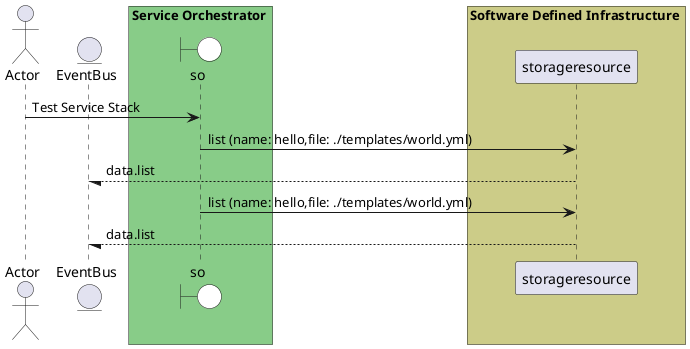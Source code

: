 @startuml

actor "Actor"


entity EventBus

box Service Orchestrator #88cc88
    boundary so #white
end box


box Software Defined Infrastructure #cccc88
            participant storageresource
    end box


"Actor" -> so: Test Service Stack

    so -> "storageresource": list (name: hello,file: ./templates/world.yml)

    "storageresource" --/ EventBus: data.list

    so -> "storageresource": list (name: hello,file: ./templates/world.yml)

    "storageresource" --/ EventBus: data.list



@enduml
